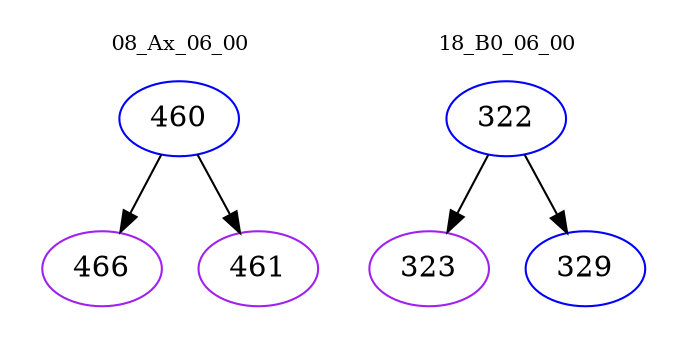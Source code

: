 digraph{
subgraph cluster_0 {
color = white
label = "08_Ax_06_00";
fontsize=10;
T0_460 [label="460", color="blue"]
T0_460 -> T0_466 [color="black"]
T0_466 [label="466", color="purple"]
T0_460 -> T0_461 [color="black"]
T0_461 [label="461", color="purple"]
}
subgraph cluster_1 {
color = white
label = "18_B0_06_00";
fontsize=10;
T1_322 [label="322", color="blue"]
T1_322 -> T1_323 [color="black"]
T1_323 [label="323", color="purple"]
T1_322 -> T1_329 [color="black"]
T1_329 [label="329", color="blue"]
}
}
